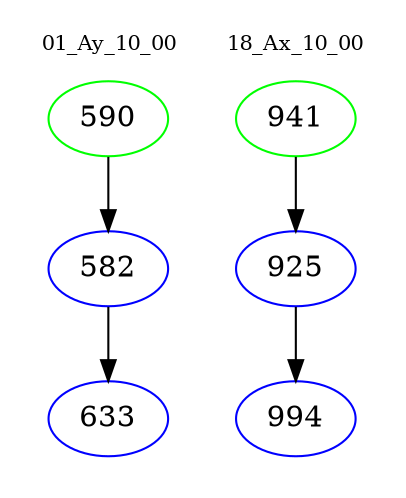 digraph{
subgraph cluster_0 {
color = white
label = "01_Ay_10_00";
fontsize=10;
T0_590 [label="590", color="green"]
T0_590 -> T0_582 [color="black"]
T0_582 [label="582", color="blue"]
T0_582 -> T0_633 [color="black"]
T0_633 [label="633", color="blue"]
}
subgraph cluster_1 {
color = white
label = "18_Ax_10_00";
fontsize=10;
T1_941 [label="941", color="green"]
T1_941 -> T1_925 [color="black"]
T1_925 [label="925", color="blue"]
T1_925 -> T1_994 [color="black"]
T1_994 [label="994", color="blue"]
}
}

